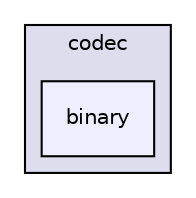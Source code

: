 digraph "java/client/src/org/apache/commons/codec/binary" {
  compound=true
  node [ fontsize="10", fontname="Helvetica"];
  edge [ labelfontsize="10", labelfontname="Helvetica"];
  subgraph clusterdir_c2a1ead86233eacc7f246458bae9b162 {
    graph [ bgcolor="#ddddee", pencolor="black", label="codec" fontname="Helvetica", fontsize="10", URL="dir_c2a1ead86233eacc7f246458bae9b162.html"]
  dir_a1570b66fdb1e6410ed9d8417f010968 [shape=box, label="binary", style="filled", fillcolor="#eeeeff", pencolor="black", URL="dir_a1570b66fdb1e6410ed9d8417f010968.html"];
  }
}
